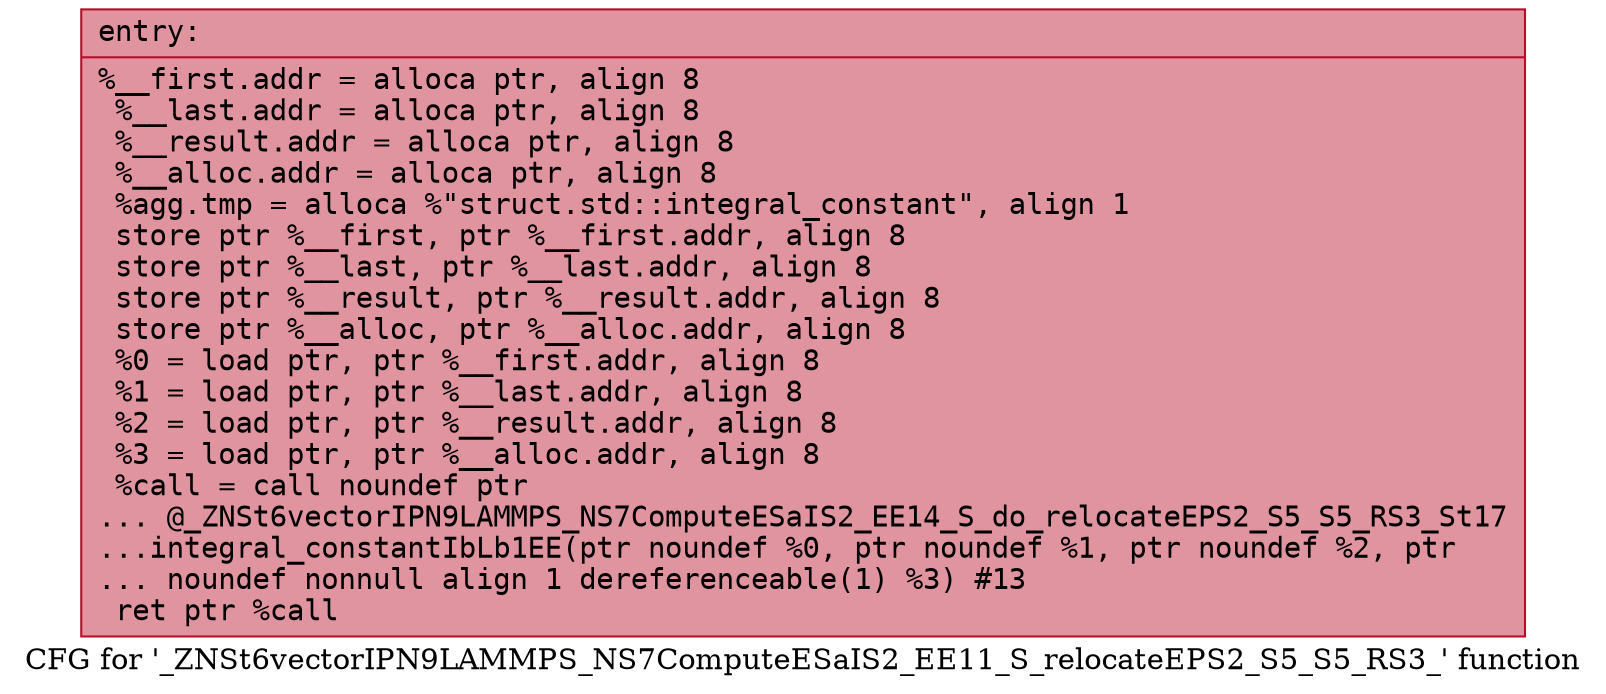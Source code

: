 digraph "CFG for '_ZNSt6vectorIPN9LAMMPS_NS7ComputeESaIS2_EE11_S_relocateEPS2_S5_S5_RS3_' function" {
	label="CFG for '_ZNSt6vectorIPN9LAMMPS_NS7ComputeESaIS2_EE11_S_relocateEPS2_S5_S5_RS3_' function";

	Node0x561f165a89d0 [shape=record,color="#b70d28ff", style=filled, fillcolor="#b70d2870" fontname="Courier",label="{entry:\l|  %__first.addr = alloca ptr, align 8\l  %__last.addr = alloca ptr, align 8\l  %__result.addr = alloca ptr, align 8\l  %__alloc.addr = alloca ptr, align 8\l  %agg.tmp = alloca %\"struct.std::integral_constant\", align 1\l  store ptr %__first, ptr %__first.addr, align 8\l  store ptr %__last, ptr %__last.addr, align 8\l  store ptr %__result, ptr %__result.addr, align 8\l  store ptr %__alloc, ptr %__alloc.addr, align 8\l  %0 = load ptr, ptr %__first.addr, align 8\l  %1 = load ptr, ptr %__last.addr, align 8\l  %2 = load ptr, ptr %__result.addr, align 8\l  %3 = load ptr, ptr %__alloc.addr, align 8\l  %call = call noundef ptr\l... @_ZNSt6vectorIPN9LAMMPS_NS7ComputeESaIS2_EE14_S_do_relocateEPS2_S5_S5_RS3_St17\l...integral_constantIbLb1EE(ptr noundef %0, ptr noundef %1, ptr noundef %2, ptr\l... noundef nonnull align 1 dereferenceable(1) %3) #13\l  ret ptr %call\l}"];
}
